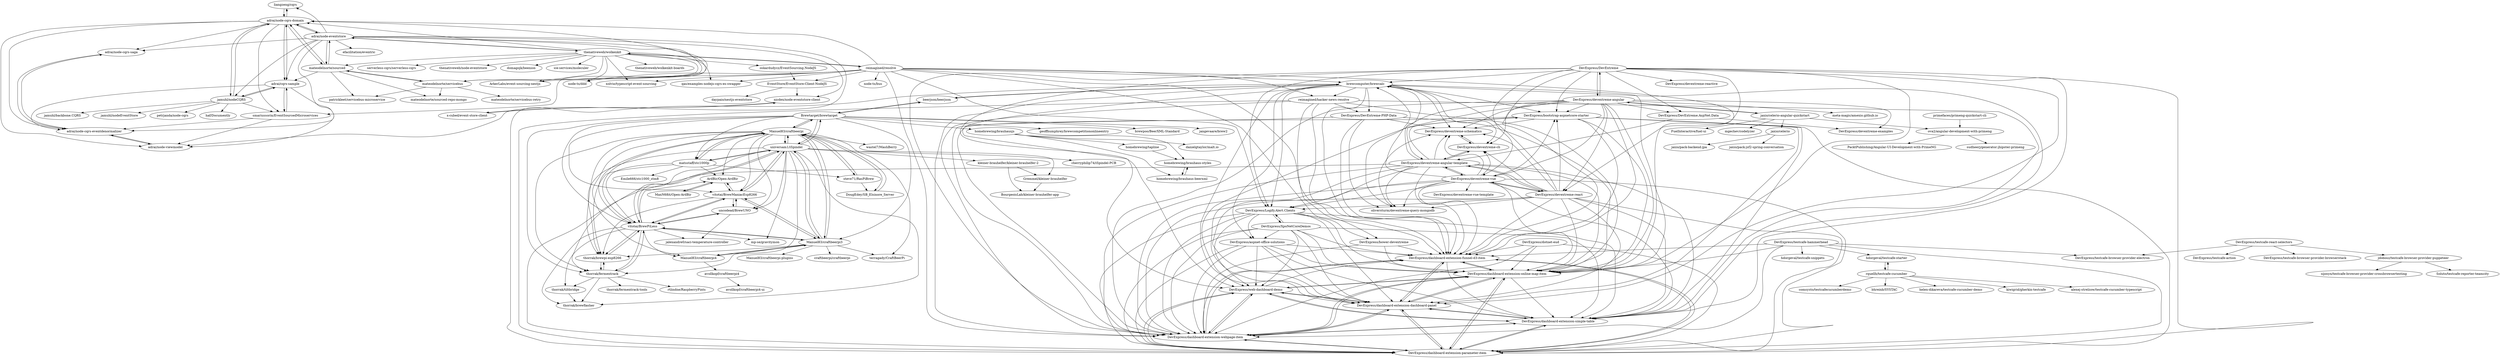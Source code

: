 digraph G {
"liangzeng/cqrs" -> "adrai/node-cqrs-domain"
"DevExpress/DevExtreme" -> "DevExpress/devextreme-angular"
"DevExpress/DevExtreme" -> "DevExpress/dashboard-extension-funnel-d3-item"
"DevExpress/DevExtreme" -> "DevExpress/dashboard-extension-online-map-item"
"DevExpress/DevExtreme" -> "DevExpress/dashboard-extension-webpage-item"
"DevExpress/DevExtreme" -> "DevExpress/devextreme-reactive" ["e"=1]
"DevExpress/DevExtreme" -> "DevExpress/dashboard-extension-parameter-item"
"DevExpress/DevExtreme" -> "DevExpress/Logify.Alert.Clients"
"DevExpress/DevExtreme" -> "DevExpress/bootstrap-aspnetcore-starter"
"DevExpress/DevExtreme" -> "DevExpress/devextreme-vue"
"DevExpress/DevExtreme" -> "DevExpress/dashboard-extension-simple-table"
"DevExpress/DevExtreme" -> "DevExpress/dashboard-extension-dashboard-panel"
"DevExpress/DevExtreme" -> "DevExpress/web-dashboard-demo"
"DevExpress/DevExtreme" -> "DevExpress/DevExtreme.AspNet.Data"
"DevExpress/DevExtreme" -> "DevExpress/devextreme-react"
"DevExpress/DevExtreme" -> "brewcomputer/brewcalc"
"thenativeweb/wolkenkit" -> "reimagined/resolve"
"thenativeweb/wolkenkit" -> "adrai/node-eventstore"
"thenativeweb/wolkenkit" -> "qas/examples-nodejs-cqrs-es-swagger" ["e"=1]
"thenativeweb/wolkenkit" -> "adrai/node-cqrs-domain"
"thenativeweb/wolkenkit" -> "node-ts/ddd" ["e"=1]
"thenativeweb/wolkenkit" -> "xolvio/typescript-event-sourcing" ["e"=1]
"thenativeweb/wolkenkit" -> "mateodelnorte/sourced"
"thenativeweb/wolkenkit" -> "thenativeweb/wolkenkit-boards"
"thenativeweb/wolkenkit" -> "mateodelnorte/servicebus"
"thenativeweb/wolkenkit" -> "serverless-cqrs/serverless-cqrs"
"thenativeweb/wolkenkit" -> "ArkerLabs/event-sourcing-nestjs" ["e"=1]
"thenativeweb/wolkenkit" -> "oskardudycz/EventSourcing.NodeJS"
"thenativeweb/wolkenkit" -> "thenativeweb/node-eventstore"
"thenativeweb/wolkenkit" -> "domagojk/beenion"
"thenativeweb/wolkenkit" -> "ice-services/moleculer" ["e"=1]
"Brewtarget/brewtarget" -> "beerjson/beerjson"
"Brewtarget/brewtarget" -> "Manuel83/craftbeerpi"
"Brewtarget/brewtarget" -> "universam1/iSpindel"
"Brewtarget/brewtarget" -> "homebrewing/brauhausjs"
"Brewtarget/brewtarget" -> "geoffhumphrey/brewcompetitiononlineentry"
"Brewtarget/brewtarget" -> "matsstaff/stc1000p"
"Brewtarget/brewtarget" -> "Manuel83/craftbeerpi3"
"Brewtarget/brewtarget" -> "vitotai/BrewPiLess"
"Brewtarget/brewtarget" -> "thorrak/fermentrack"
"Brewtarget/brewtarget" -> "brewpoo/BeerXML-Standard"
"Brewtarget/brewtarget" -> "vitotai/BrewManiacEsp8266"
"Brewtarget/brewtarget" -> "jangevaare/brew2"
"Manuel83/craftbeerpi3" -> "Manuel83/craftbeerpi4"
"Manuel83/craftbeerpi3" -> "Manuel83/craftbeerpi"
"Manuel83/craftbeerpi3" -> "vitotai/BrewPiLess"
"Manuel83/craftbeerpi3" -> "vitotai/BrewManiacEsp8266"
"Manuel83/craftbeerpi3" -> "universam1/iSpindel"
"Manuel83/craftbeerpi3" -> "Manuel83/craftbeerpi-plugins"
"Manuel83/craftbeerpi3" -> "thorrak/brewpi-esp8266"
"Manuel83/craftbeerpi3" -> "craftbeerpi/craftbeerpi"
"Manuel83/craftbeerpi3" -> "thorrak/fermentrack"
"Manuel83/craftbeerpi3" -> "terragady/CraftBeerPi"
"homebrewing/brauhausjs" -> "homebrewing/tapline"
"homebrewing/brauhausjs" -> "homebrewing/brauhaus-beerxml"
"homebrewing/brauhausjs" -> "homebrewing/brauhaus-styles"
"homebrewing/brauhausjs" -> "danielgtaylor/malt.io"
"thorrak/brewpi-esp8266" -> "thorrak/fermentrack"
"thorrak/brewpi-esp8266" -> "vitotai/BrewPiLess"
"Manuel83/craftbeerpi" -> "Manuel83/craftbeerpi3"
"Manuel83/craftbeerpi" -> "vitotai/BrewPiLess"
"Manuel83/craftbeerpi" -> "universam1/iSpindel"
"Manuel83/craftbeerpi" -> "DougEdey/SB_Elsinore_Server"
"Manuel83/craftbeerpi" -> "Manuel83/craftbeerpi4"
"Manuel83/craftbeerpi" -> "Brewtarget/brewtarget"
"Manuel83/craftbeerpi" -> "steve71/RasPiBrew"
"Manuel83/craftbeerpi" -> "matsstaff/stc1000p"
"Manuel83/craftbeerpi" -> "thorrak/fermentrack"
"Manuel83/craftbeerpi" -> "vitotai/BrewManiacEsp8266"
"Manuel83/craftbeerpi" -> "thorrak/brewpi-esp8266"
"Manuel83/craftbeerpi" -> "uncodead/BrewUNO"
"Manuel83/craftbeerpi" -> "ArdBir/Open-ArdBir"
"Manuel83/craftbeerpi" -> "terragady/CraftBeerPi"
"Manuel83/craftbeerpi" -> "wastel7/MashBerry"
"kleiner-brauhelfer/kleiner-brauhelfer-2" -> "Gremmel/kleiner-brauhelfer"
"kleiner-brauhelfer/kleiner-brauhelfer-2" -> "BourgeoisLab/kleiner-brauhelfer-app"
"universam1/iSpindel" -> "vitotai/BrewPiLess"
"universam1/iSpindel" -> "vitotai/BrewManiacEsp8266"
"universam1/iSpindel" -> "Manuel83/craftbeerpi"
"universam1/iSpindel" -> "Manuel83/craftbeerpi3"
"universam1/iSpindel" -> "cherryphilip74/iSpindel-PCB"
"universam1/iSpindel" -> "thorrak/brewpi-esp8266"
"universam1/iSpindel" -> "thorrak/fermentrack"
"universam1/iSpindel" -> "mp-se/gravitymon"
"universam1/iSpindel" -> "matsstaff/stc1000p"
"universam1/iSpindel" -> "uncodead/BrewUNO"
"universam1/iSpindel" -> "kleiner-brauhelfer/kleiner-brauhelfer-2"
"universam1/iSpindel" -> "Brewtarget/brewtarget"
"universam1/iSpindel" -> "Manuel83/craftbeerpi4"
"universam1/iSpindel" -> "thorrak/brewflasher"
"universam1/iSpindel" -> "Gremmel/kleiner-brauhelfer"
"vitotai/BrewPiLess" -> "vitotai/BrewManiacEsp8266"
"vitotai/BrewPiLess" -> "universam1/iSpindel"
"vitotai/BrewPiLess" -> "thorrak/brewpi-esp8266"
"vitotai/BrewPiLess" -> "uncodead/BrewUNO"
"vitotai/BrewPiLess" -> "thorrak/fermentrack"
"vitotai/BrewPiLess" -> "Manuel83/craftbeerpi"
"vitotai/BrewPiLess" -> "Manuel83/craftbeerpi3"
"vitotai/BrewPiLess" -> "ArdBir/Open-ArdBir"
"vitotai/BrewPiLess" -> "thorrak/brewflasher"
"vitotai/BrewPiLess" -> "Manuel83/craftbeerpi4"
"vitotai/BrewPiLess" -> "mp-se/gravitymon"
"vitotai/BrewPiLess" -> "thorrak/tiltbridge"
"vitotai/BrewPiLess" -> "jalexandre0/saci-temperature-controller"
"DevExpress/devextreme-vue" -> "DevExpress/devextreme-cli"
"DevExpress/devextreme-vue" -> "DevExpress/devextreme-schematics"
"DevExpress/devextreme-vue" -> "DevExpress/devextreme-vue-template"
"DevExpress/devextreme-vue" -> "DevExpress/devextreme-angular-template"
"DevExpress/devextreme-vue" -> "DevExpress/devextreme-react"
"DevExpress/devextreme-vue" -> "DevExpress/dashboard-extension-funnel-d3-item"
"DevExpress/devextreme-vue" -> "DevExpress/bootstrap-aspnetcore-starter"
"DevExpress/devextreme-vue" -> "DevExpress/dashboard-extension-webpage-item"
"DevExpress/devextreme-vue" -> "DevExpress/dashboard-extension-parameter-item"
"DevExpress/devextreme-vue" -> "DevExpress/dashboard-extension-online-map-item"
"DevExpress/devextreme-vue" -> "DevExpress/Logify.Alert.Clients"
"DevExpress/devextreme-vue" -> "DevExpress/dashboard-extension-simple-table"
"DevExpress/devextreme-vue" -> "DevExpress/dashboard-extension-dashboard-panel"
"DevExpress/devextreme-vue" -> "brewcomputer/brewcalc"
"DevExpress/devextreme-vue" -> "oliversturm/devextreme-query-mongodb"
"DevExpress/devextreme-angular" -> "DevExpress/devextreme-angular-template"
"DevExpress/devextreme-angular" -> "DevExpress/DevExtreme"
"DevExpress/devextreme-angular" -> "DevExpress/devextreme-examples"
"DevExpress/devextreme-angular" -> "DevExpress/devextreme-cli"
"DevExpress/devextreme-angular" -> "DevExpress/devextreme-vue"
"DevExpress/devextreme-angular" -> "DevExpress/dashboard-extension-funnel-d3-item"
"DevExpress/devextreme-angular" -> "DevExpress/DevExtreme.AspNet.Data"
"DevExpress/devextreme-angular" -> "DevExpress/dashboard-extension-online-map-item"
"DevExpress/devextreme-angular" -> "DevExpress/dashboard-extension-webpage-item"
"DevExpress/devextreme-angular" -> "DevExpress/devextreme-schematics"
"DevExpress/devextreme-angular" -> "meta-magic/amexio.github.io"
"DevExpress/devextreme-angular" -> "DevExpress/bootstrap-aspnetcore-starter"
"DevExpress/devextreme-angular" -> "oliversturm/devextreme-query-mongodb"
"DevExpress/devextreme-angular" -> "DevExpress/devextreme-react"
"DevExpress/devextreme-angular" -> "jaxio/celerio-angular-quickstart"
"Gremmel/kleiner-brauhelfer" -> "BourgeoisLab/kleiner-brauhelfer-app"
"DougEdey/SB_Elsinore_Server" -> "Manuel83/craftbeerpi"
"jaxio/celerio-angular-quickstart" -> "jaxio/celerio"
"jaxio/celerio-angular-quickstart" -> "ova2/angular-development-with-primeng"
"jaxio/celerio-angular-quickstart" -> "mgechev/codelyzer" ["e"=1]
"jaxio/celerio-angular-quickstart" -> "FuelInteractive/fuel-ui" ["e"=1]
"jaxio/celerio-angular-quickstart" -> "DevExpress/devextreme-angular"
"beerjson/beerjson" -> "brewcomputer/brewcalc"
"beerjson/beerjson" -> "Brewtarget/brewtarget"
"adrai/node-eventstore" -> "adrai/node-cqrs-domain"
"adrai/node-eventstore" -> "adrai/cqrs-sample"
"adrai/node-eventstore" -> "smariussorin/EventSourcedMicroservices"
"adrai/node-eventstore" -> "mateodelnorte/sourced"
"adrai/node-eventstore" -> "adrai/node-cqrs-eventdenormalizer"
"adrai/node-eventstore" -> "jamuhl/nodeCQRS"
"adrai/node-eventstore" -> "efacilitation/eventric"
"adrai/node-eventstore" -> "adrai/node-viewmodel"
"adrai/node-eventstore" -> "adrai/node-cqrs-saga"
"adrai/node-eventstore" -> "liangzeng/cqrs"
"adrai/node-eventstore" -> "thenativeweb/wolkenkit"
"adrai/node-eventstore" -> "nicdex/node-eventstore-client"
"adrai/node-eventstore" -> "mateodelnorte/servicebus"
"jaxio/celerio" -> "jaxio/pack-backend-jpa"
"jaxio/celerio" -> "jaxio/pack-jsf2-spring-conversation"
"adrai/node-cqrs-domain" -> "adrai/cqrs-sample"
"adrai/node-cqrs-domain" -> "adrai/node-eventstore"
"adrai/node-cqrs-domain" -> "adrai/node-cqrs-eventdenormalizer"
"adrai/node-cqrs-domain" -> "smariussorin/EventSourcedMicroservices"
"adrai/node-cqrs-domain" -> "adrai/node-viewmodel"
"adrai/node-cqrs-domain" -> "jamuhl/nodeCQRS"
"adrai/node-cqrs-domain" -> "adrai/node-cqrs-saga"
"adrai/node-cqrs-domain" -> "mateodelnorte/sourced"
"adrai/node-cqrs-domain" -> "liangzeng/cqrs"
"mateodelnorte/sourced" -> "mateodelnorte/servicebus"
"mateodelnorte/sourced" -> "mateodelnorte/sourced-repo-mongo"
"mateodelnorte/sourced" -> "adrai/node-cqrs-domain"
"mateodelnorte/sourced" -> "adrai/node-eventstore"
"mateodelnorte/sourced" -> "adrai/cqrs-sample"
"mateodelnorte/sourced" -> "patrickleet/servicebus-microservice"
"ova2/angular-development-with-primeng" -> "PacktPublishing/Angular-UI-Development-with-PrimeNG"
"ova2/angular-development-with-primeng" -> "sudheerj/generator-jhipster-primeng" ["e"=1]
"primefaces/primeng-quickstart-cli" -> "ova2/angular-development-with-primeng"
"reimagined/resolve" -> "thenativeweb/wolkenkit"
"reimagined/resolve" -> "reimagined/hacker-news-resolve"
"reimagined/resolve" -> "node-ts/ddd" ["e"=1]
"reimagined/resolve" -> "EventStore/EventStore-Client-NodeJS"
"reimagined/resolve" -> "brewcomputer/brewcalc"
"reimagined/resolve" -> "xolvio/typescript-event-sourcing" ["e"=1]
"reimagined/resolve" -> "DevExpress/bower-devextreme"
"reimagined/resolve" -> "node-ts/bus" ["e"=1]
"reimagined/resolve" -> "qas/examples-nodejs-cqrs-es-swagger" ["e"=1]
"reimagined/resolve" -> "DevExpress/dashboard-extension-online-map-item"
"reimagined/resolve" -> "DevExpress/dashboard-extension-webpage-item"
"reimagined/resolve" -> "DevExpress/Logify.Alert.Clients"
"reimagined/resolve" -> "DevExpress/dashboard-extension-funnel-d3-item"
"reimagined/resolve" -> "ArkerLabs/event-sourcing-nestjs" ["e"=1]
"reimagined/resolve" -> "adrai/node-cqrs-domain"
"mateodelnorte/servicebus" -> "mateodelnorte/sourced"
"mateodelnorte/servicebus" -> "mateodelnorte/sourced-repo-mongo"
"mateodelnorte/servicebus" -> "mateodelnorte/servicebus-retry"
"mateodelnorte/servicebus" -> "adrai/node-cqrs-domain"
"mateodelnorte/servicebus" -> "patrickleet/servicebus-microservice"
"DevExpress/testcafe-hammerhead" -> "DevExpress/dashboard-extension-online-map-item"
"DevExpress/testcafe-hammerhead" -> "DevExpress/dashboard-extension-webpage-item"
"DevExpress/testcafe-hammerhead" -> "DevExpress/dashboard-extension-funnel-d3-item"
"DevExpress/testcafe-hammerhead" -> "DevExpress/testcafe-browser-provider-electron"
"DevExpress/testcafe-hammerhead" -> "DevExpress/dashboard-extension-parameter-item"
"DevExpress/testcafe-hammerhead" -> "hdorgeval/testcafe-starter"
"DevExpress/testcafe-hammerhead" -> "hdorgeval/testcafe-snippets"
"brewcomputer/brewcalc" -> "DevExpress/dashboard-extension-online-map-item"
"brewcomputer/brewcalc" -> "DevExpress/dashboard-extension-webpage-item"
"brewcomputer/brewcalc" -> "DevExpress/dashboard-extension-funnel-d3-item"
"brewcomputer/brewcalc" -> "DevExpress/bootstrap-aspnetcore-starter"
"brewcomputer/brewcalc" -> "DevExpress/dashboard-extension-parameter-item"
"brewcomputer/brewcalc" -> "DevExpress/dashboard-extension-simple-table"
"brewcomputer/brewcalc" -> "DevExpress/dashboard-extension-dashboard-panel"
"brewcomputer/brewcalc" -> "DevExpress/web-dashboard-demo"
"brewcomputer/brewcalc" -> "DevExpress/Logify.Alert.Clients"
"brewcomputer/brewcalc" -> "DevExpress/devextreme-schematics"
"brewcomputer/brewcalc" -> "DevExpress/DevExtreme-PHP-Data"
"brewcomputer/brewcalc" -> "beerjson/beerjson"
"brewcomputer/brewcalc" -> "DevExpress/devextreme-cli"
"brewcomputer/brewcalc" -> "DevExpress/aspnet-office-solutions"
"brewcomputer/brewcalc" -> "reimagined/hacker-news-resolve"
"steve71/RasPiBrew" -> "DougEdey/SB_Elsinore_Server"
"steve71/RasPiBrew" -> "Manuel83/craftbeerpi"
"oskardudycz/EventSourcing.NodeJS" -> "EventStore/EventStore-Client-NodeJS"
"DevExpress/devextreme-react" -> "DevExpress/devextreme-schematics"
"DevExpress/devextreme-react" -> "DevExpress/devextreme-cli"
"DevExpress/devextreme-react" -> "DevExpress/devextreme-angular-template"
"DevExpress/devextreme-react" -> "DevExpress/dashboard-extension-funnel-d3-item"
"DevExpress/devextreme-react" -> "DevExpress/dashboard-extension-webpage-item"
"DevExpress/devextreme-react" -> "oliversturm/devextreme-query-mongodb"
"DevExpress/devextreme-react" -> "DevExpress/bootstrap-aspnetcore-starter"
"DevExpress/devextreme-react" -> "DevExpress/dashboard-extension-online-map-item"
"DevExpress/devextreme-react" -> "DevExpress/dashboard-extension-parameter-item"
"DevExpress/devextreme-react" -> "DevExpress/devextreme-vue"
"DevExpress/devextreme-react" -> "brewcomputer/brewcalc"
"DevExpress/devextreme-react" -> "DevExpress/Logify.Alert.Clients"
"DevExpress/devextreme-react" -> "DevExpress/dashboard-extension-simple-table"
"DevExpress/devextreme-react" -> "DevExpress/dashboard-extension-dashboard-panel"
"jamuhl/nodeCQRS" -> "jamuhl/backbone.CQRS"
"jamuhl/nodeCQRS" -> "adrai/cqrs-sample"
"jamuhl/nodeCQRS" -> "adrai/node-cqrs-domain"
"jamuhl/nodeCQRS" -> "jamuhl/nodeEventStore"
"jamuhl/nodeCQRS" -> "smariussorin/EventSourcedMicroservices"
"jamuhl/nodeCQRS" -> "petrjanda/node-cqrs"
"jamuhl/nodeCQRS" -> "haf/Documently" ["e"=1]
"DevExpress/XpoNetCoreDemos" -> "DevExpress/dashboard-extension-simple-table"
"DevExpress/XpoNetCoreDemos" -> "DevExpress/dashboard-extension-dashboard-panel"
"DevExpress/XpoNetCoreDemos" -> "DevExpress/Logify.Alert.Clients"
"DevExpress/XpoNetCoreDemos" -> "DevExpress/web-dashboard-demo"
"DevExpress/XpoNetCoreDemos" -> "DevExpress/dashboard-extension-funnel-d3-item"
"DevExpress/XpoNetCoreDemos" -> "DevExpress/dashboard-extension-online-map-item"
"DevExpress/XpoNetCoreDemos" -> "DevExpress/dashboard-extension-parameter-item"
"DevExpress/XpoNetCoreDemos" -> "DevExpress/dashboard-extension-webpage-item"
"DevExpress/XpoNetCoreDemos" -> "DevExpress/aspnet-office-solutions"
"DevExpress/bootstrap-aspnetcore-starter" -> "DevExpress/dashboard-extension-funnel-d3-item"
"DevExpress/bootstrap-aspnetcore-starter" -> "DevExpress/dashboard-extension-parameter-item"
"DevExpress/bootstrap-aspnetcore-starter" -> "DevExpress/dashboard-extension-webpage-item"
"DevExpress/bootstrap-aspnetcore-starter" -> "DevExpress/dashboard-extension-online-map-item"
"DevExpress/bootstrap-aspnetcore-starter" -> "DevExpress/dashboard-extension-dashboard-panel"
"DevExpress/bootstrap-aspnetcore-starter" -> "DevExpress/dashboard-extension-simple-table"
"DevExpress/bootstrap-aspnetcore-starter" -> "DevExpress/web-dashboard-demo"
"DevExpress/bootstrap-aspnetcore-starter" -> "DevExpress/devextreme-schematics"
"DevExpress/dashboard-extension-dashboard-panel" -> "DevExpress/dashboard-extension-simple-table"
"DevExpress/dashboard-extension-dashboard-panel" -> "DevExpress/web-dashboard-demo"
"DevExpress/dashboard-extension-dashboard-panel" -> "DevExpress/dashboard-extension-parameter-item"
"DevExpress/dashboard-extension-dashboard-panel" -> "DevExpress/dashboard-extension-webpage-item"
"DevExpress/dashboard-extension-dashboard-panel" -> "DevExpress/dashboard-extension-online-map-item"
"DevExpress/dashboard-extension-dashboard-panel" -> "DevExpress/dashboard-extension-funnel-d3-item"
"DevExpress/dashboard-extension-funnel-d3-item" -> "DevExpress/dashboard-extension-webpage-item"
"DevExpress/dashboard-extension-funnel-d3-item" -> "DevExpress/dashboard-extension-online-map-item"
"DevExpress/dashboard-extension-funnel-d3-item" -> "DevExpress/dashboard-extension-parameter-item"
"DevExpress/dashboard-extension-funnel-d3-item" -> "DevExpress/dashboard-extension-simple-table"
"DevExpress/dashboard-extension-funnel-d3-item" -> "DevExpress/dashboard-extension-dashboard-panel"
"DevExpress/dashboard-extension-online-map-item" -> "DevExpress/dashboard-extension-webpage-item"
"DevExpress/dashboard-extension-online-map-item" -> "DevExpress/dashboard-extension-funnel-d3-item"
"DevExpress/dashboard-extension-online-map-item" -> "DevExpress/dashboard-extension-simple-table"
"DevExpress/dashboard-extension-online-map-item" -> "DevExpress/dashboard-extension-parameter-item"
"DevExpress/dashboard-extension-online-map-item" -> "DevExpress/dashboard-extension-dashboard-panel"
"DevExpress/dashboard-extension-online-map-item" -> "DevExpress/web-dashboard-demo"
"DevExpress/dashboard-extension-parameter-item" -> "DevExpress/dashboard-extension-simple-table"
"DevExpress/dashboard-extension-parameter-item" -> "DevExpress/dashboard-extension-dashboard-panel"
"DevExpress/dashboard-extension-parameter-item" -> "DevExpress/dashboard-extension-funnel-d3-item"
"DevExpress/dashboard-extension-parameter-item" -> "DevExpress/dashboard-extension-webpage-item"
"DevExpress/dashboard-extension-parameter-item" -> "DevExpress/web-dashboard-demo"
"DevExpress/dashboard-extension-parameter-item" -> "DevExpress/dashboard-extension-online-map-item"
"DevExpress/dashboard-extension-simple-table" -> "DevExpress/dashboard-extension-dashboard-panel"
"DevExpress/dashboard-extension-simple-table" -> "DevExpress/dashboard-extension-parameter-item"
"DevExpress/dashboard-extension-simple-table" -> "DevExpress/web-dashboard-demo"
"DevExpress/dashboard-extension-simple-table" -> "DevExpress/dashboard-extension-webpage-item"
"DevExpress/dashboard-extension-webpage-item" -> "DevExpress/dashboard-extension-online-map-item"
"DevExpress/dashboard-extension-webpage-item" -> "DevExpress/dashboard-extension-funnel-d3-item"
"DevExpress/dashboard-extension-webpage-item" -> "DevExpress/dashboard-extension-simple-table"
"DevExpress/dashboard-extension-webpage-item" -> "DevExpress/dashboard-extension-parameter-item"
"DevExpress/dashboard-extension-webpage-item" -> "DevExpress/dashboard-extension-dashboard-panel"
"DevExpress/dashboard-extension-webpage-item" -> "DevExpress/web-dashboard-demo"
"DevExpress/web-dashboard-demo" -> "DevExpress/dashboard-extension-simple-table"
"DevExpress/web-dashboard-demo" -> "DevExpress/dashboard-extension-dashboard-panel"
"DevExpress/web-dashboard-demo" -> "DevExpress/dashboard-extension-parameter-item"
"DevExpress/web-dashboard-demo" -> "DevExpress/dashboard-extension-webpage-item"
"DevExpress/web-dashboard-demo" -> "DevExpress/dashboard-extension-online-map-item"
"DevExpress/web-dashboard-demo" -> "DevExpress/dashboard-extension-funnel-d3-item"
"reimagined/hacker-news-resolve" -> "DevExpress/dashboard-extension-parameter-item"
"reimagined/hacker-news-resolve" -> "DevExpress/dashboard-extension-funnel-d3-item"
"reimagined/hacker-news-resolve" -> "DevExpress/dashboard-extension-online-map-item"
"reimagined/hacker-news-resolve" -> "DevExpress/dashboard-extension-webpage-item"
"reimagined/hacker-news-resolve" -> "DevExpress/bower-devextreme"
"reimagined/hacker-news-resolve" -> "DevExpress/dashboard-extension-simple-table"
"reimagined/hacker-news-resolve" -> "DevExpress/DevExtreme-PHP-Data"
"avollkopf/craftbeerpi4" -> "avollkopf/craftbeerpi4-ui"
"uncodead/BrewUNO" -> "vitotai/BrewManiacEsp8266"
"uncodead/BrewUNO" -> "vitotai/BrewPiLess"
"uncodead/BrewUNO" -> "jalexandre0/saci-temperature-controller"
"DevExpress/Logify.Alert.Clients" -> "DevExpress/dashboard-extension-simple-table"
"DevExpress/Logify.Alert.Clients" -> "DevExpress/dashboard-extension-funnel-d3-item"
"DevExpress/Logify.Alert.Clients" -> "DevExpress/dashboard-extension-online-map-item"
"DevExpress/Logify.Alert.Clients" -> "DevExpress/dashboard-extension-webpage-item"
"DevExpress/Logify.Alert.Clients" -> "DevExpress/dashboard-extension-dashboard-panel"
"DevExpress/Logify.Alert.Clients" -> "DevExpress/web-dashboard-demo"
"DevExpress/Logify.Alert.Clients" -> "DevExpress/dashboard-extension-parameter-item"
"DevExpress/Logify.Alert.Clients" -> "DevExpress/aspnet-office-solutions"
"DevExpress/Logify.Alert.Clients" -> "DevExpress/XpoNetCoreDemos"
"DevExpress/aspnet-office-solutions" -> "DevExpress/dashboard-extension-simple-table"
"DevExpress/aspnet-office-solutions" -> "DevExpress/dashboard-extension-online-map-item"
"DevExpress/aspnet-office-solutions" -> "DevExpress/dashboard-extension-webpage-item"
"DevExpress/aspnet-office-solutions" -> "DevExpress/dashboard-extension-dashboard-panel"
"DevExpress/aspnet-office-solutions" -> "DevExpress/dashboard-extension-funnel-d3-item"
"DevExpress/aspnet-office-solutions" -> "DevExpress/web-dashboard-demo"
"DevExpress/aspnet-office-solutions" -> "DevExpress/dashboard-extension-parameter-item"
"DevExpress/devextreme-angular-template" -> "DevExpress/devextreme-schematics"
"DevExpress/devextreme-angular-template" -> "DevExpress/devextreme-cli"
"DevExpress/devextreme-angular-template" -> "DevExpress/dashboard-extension-funnel-d3-item"
"DevExpress/devextreme-angular-template" -> "DevExpress/dashboard-extension-webpage-item"
"DevExpress/devextreme-angular-template" -> "DevExpress/devextreme-react"
"DevExpress/devextreme-angular-template" -> "DevExpress/bootstrap-aspnetcore-starter"
"DevExpress/devextreme-angular-template" -> "DevExpress/dashboard-extension-online-map-item"
"DevExpress/devextreme-angular-template" -> "oliversturm/devextreme-query-mongodb"
"DevExpress/devextreme-angular-template" -> "DevExpress/Logify.Alert.Clients"
"DevExpress/devextreme-angular-template" -> "DevExpress/dashboard-extension-parameter-item"
"DevExpress/devextreme-angular-template" -> "DevExpress/devextreme-vue"
"DevExpress/devextreme-angular-template" -> "DevExpress/dashboard-extension-simple-table"
"DevExpress/devextreme-angular-template" -> "DevExpress/dashboard-extension-dashboard-panel"
"DevExpress/devextreme-angular-template" -> "brewcomputer/brewcalc"
"DevExpress/DevExtreme-PHP-Data" -> "oliversturm/devextreme-query-mongodb"
"DevExpress/DevExtreme-PHP-Data" -> "DevExpress/dashboard-extension-funnel-d3-item"
"DevExpress/DevExtreme-PHP-Data" -> "DevExpress/devextreme-schematics"
"DevExpress/DevExtreme-PHP-Data" -> "DevExpress/dashboard-extension-online-map-item"
"DevExpress/DevExtreme-PHP-Data" -> "DevExpress/dashboard-extension-webpage-item"
"hdorgeval/testcafe-starter" -> "rquellh/testcafe-cucumber"
"adrai/node-viewmodel" -> "adrai/node-cqrs-eventdenormalizer"
"DevExpress/bower-devextreme" -> "DevExpress/dashboard-extension-online-map-item"
"DevExpress/bower-devextreme" -> "DevExpress/dashboard-extension-funnel-d3-item"
"DevExpress/bower-devextreme" -> "DevExpress/dashboard-extension-webpage-item"
"DevExpress/devextreme-schematics" -> "DevExpress/devextreme-cli"
"oliversturm/devextreme-query-mongodb" -> "DevExpress/devextreme-schematics"
"EventStore/EventStore-Client-NodeJS" -> "daypaio/nestjs-eventstore" ["e"=1]
"EventStore/EventStore-Client-NodeJS" -> "nicdex/node-eventstore-client"
"adrai/cqrs-sample" -> "smariussorin/EventSourcedMicroservices"
"adrai/cqrs-sample" -> "adrai/node-cqrs-eventdenormalizer"
"adrai/cqrs-sample" -> "adrai/node-viewmodel"
"adrai/cqrs-sample" -> "adrai/node-cqrs-domain"
"adrai/cqrs-sample" -> "jamuhl/nodeCQRS"
"DevExpress/testcafe-react-selectors" -> "DevExpress/testcafe-browser-provider-browserstack"
"DevExpress/testcafe-react-selectors" -> "jdobosz/testcafe-browser-provider-puppeteer"
"DevExpress/testcafe-react-selectors" -> "DevExpress/testcafe-action"
"DevExpress/testcafe-react-selectors" -> "DevExpress/testcafe-browser-provider-electron"
"jdobosz/testcafe-browser-provider-puppeteer" -> "Soluto/testcafe-reporter-teamcity"
"jdobosz/testcafe-browser-provider-puppeteer" -> "sijosyn/testcafe-browser-provider-crossbrowsertesting"
"rquellh/testcafe-cucumber" -> "hdorgeval/testcafe-starter"
"rquellh/testcafe-cucumber" -> "helen-dikareva/testcafe-cucumber-demo"
"rquellh/testcafe-cucumber" -> "kiwigrid/gherkin-testcafe"
"rquellh/testcafe-cucumber" -> "alexej-strelzow/testcafe-cucumber-typescript"
"rquellh/testcafe-cucumber" -> "comsysto/testcafecucumberdemo"
"rquellh/testcafe-cucumber" -> "bhreinb/SYSTAC"
"vitotai/BrewManiacEsp8266" -> "vitotai/BrewPiLess"
"vitotai/BrewManiacEsp8266" -> "uncodead/BrewUNO"
"vitotai/BrewManiacEsp8266" -> "thorrak/brewpi-esp8266"
"vitotai/BrewManiacEsp8266" -> "universam1/iSpindel"
"vitotai/BrewManiacEsp8266" -> "ArdBir/Open-ArdBir"
"vitotai/BrewManiacEsp8266" -> "Manuel83/craftbeerpi3"
"DevExpress/devextreme-cli" -> "DevExpress/devextreme-schematics"
"DevExpress/devextreme-cli" -> "DevExpress/devextreme-angular-template"
"smariussorin/EventSourcedMicroservices" -> "adrai/cqrs-sample"
"smariussorin/EventSourcedMicroservices" -> "adrai/node-cqrs-eventdenormalizer"
"smariussorin/EventSourcedMicroservices" -> "adrai/node-viewmodel"
"DevExpress/DevExtreme.AspNet.Data" -> "DevExpress/devextreme-examples"
"DevExpress/DevExtreme.AspNet.Data" -> "DevExpress/devextreme-angular-template"
"matsstaff/stc1000p" -> "Emile666/stc1000_stm8"
"matsstaff/stc1000p" -> "thorrak/brewpi-esp8266"
"matsstaff/stc1000p" -> "steve71/RasPiBrew"
"matsstaff/stc1000p" -> "universam1/iSpindel"
"matsstaff/stc1000p" -> "Manuel83/craftbeerpi"
"matsstaff/stc1000p" -> "ArdBir/Open-ArdBir"
"matsstaff/stc1000p" -> "vitotai/BrewPiLess"
"MaxN68it/Open-ArdBir" -> "ArdBir/Open-ArdBir"
"thorrak/fermentrack" -> "thorrak/brewpi-esp8266"
"thorrak/fermentrack" -> "vitotai/BrewPiLess"
"thorrak/fermentrack" -> "thorrak/fermentrack-tools"
"thorrak/fermentrack" -> "thorrak/tiltbridge"
"thorrak/fermentrack" -> "thorrak/brewflasher"
"thorrak/fermentrack" -> "rtlindne/RaspberryPints"
"x-cubed/event-store-client" -> "nicdex/node-eventstore-client"
"Manuel83/craftbeerpi4" -> "Manuel83/craftbeerpi3"
"Manuel83/craftbeerpi4" -> "avollkopf/craftbeerpi4"
"thorrak/tiltbridge" -> "thorrak/brewflasher"
"ArdBir/Open-ArdBir" -> "MaxN68it/Open-ArdBir"
"ArdBir/Open-ArdBir" -> "vitotai/BrewManiacEsp8266"
"DevExpress/dotnet-eud" -> "DevExpress/dashboard-extension-online-map-item"
"DevExpress/dotnet-eud" -> "DevExpress/dashboard-extension-webpage-item"
"DevExpress/dotnet-eud" -> "DevExpress/dashboard-extension-funnel-d3-item"
"DevExpress/dotnet-eud" -> "DevExpress/dashboard-extension-parameter-item"
"homebrewing/tapline" -> "homebrewing/brauhaus-styles"
"nicdex/node-eventstore-client" -> "x-cubed/event-store-client"
"adrai/node-cqrs-saga" -> "adrai/node-cqrs-eventdenormalizer"
"homebrewing/brauhaus-styles" -> "homebrewing/brauhaus-beerxml"
"homebrewing/brauhaus-beerxml" -> "homebrewing/brauhaus-styles"
"adrai/node-cqrs-eventdenormalizer" -> "adrai/node-viewmodel"
"adrai/node-cqrs-eventdenormalizer" -> "adrai/node-cqrs-saga"
"liangzeng/cqrs" ["l"="28.186,-35.019"]
"adrai/node-cqrs-domain" ["l"="28.175,-35.038"]
"DevExpress/DevExtreme" ["l"="28.121,-34.886"]
"DevExpress/devextreme-angular" ["l"="28.095,-34.868"]
"DevExpress/dashboard-extension-funnel-d3-item" ["l"="28.117,-34.912"]
"DevExpress/dashboard-extension-online-map-item" ["l"="28.104,-34.912"]
"DevExpress/dashboard-extension-webpage-item" ["l"="28.111,-34.917"]
"DevExpress/devextreme-reactive" ["l"="30.569,-24.853"]
"DevExpress/dashboard-extension-parameter-item" ["l"="28.111,-34.904"]
"DevExpress/Logify.Alert.Clients" ["l"="28.092,-34.919"]
"DevExpress/bootstrap-aspnetcore-starter" ["l"="28.101,-34.896"]
"DevExpress/devextreme-vue" ["l"="28.093,-34.887"]
"DevExpress/dashboard-extension-simple-table" ["l"="28.092,-34.911"]
"DevExpress/dashboard-extension-dashboard-panel" ["l"="28.099,-34.906"]
"DevExpress/web-dashboard-demo" ["l"="28.101,-34.921"]
"DevExpress/DevExtreme.AspNet.Data" ["l"="28.072,-34.862"]
"DevExpress/devextreme-react" ["l"="28.085,-34.902"]
"brewcomputer/brewcalc" ["l"="28.072,-34.911"]
"thenativeweb/wolkenkit" ["l"="28.121,-35.034"]
"reimagined/resolve" ["l"="28.115,-34.965"]
"adrai/node-eventstore" ["l"="28.167,-35.052"]
"qas/examples-nodejs-cqrs-es-swagger" ["l"="27.155,-34.832"]
"node-ts/ddd" ["l"="27.325,-35.934"]
"xolvio/typescript-event-sourcing" ["l"="27.333,-35.912"]
"mateodelnorte/sourced" ["l"="28.164,-35.069"]
"thenativeweb/wolkenkit-boards" ["l"="28.063,-35.046"]
"mateodelnorte/servicebus" ["l"="28.144,-35.077"]
"serverless-cqrs/serverless-cqrs" ["l"="28.095,-35.055"]
"ArkerLabs/event-sourcing-nestjs" ["l"="27.145,-34.817"]
"oskardudycz/EventSourcing.NodeJS" ["l"="28.085,-35.014"]
"thenativeweb/node-eventstore" ["l"="28.088,-35.037"]
"domagojk/beenion" ["l"="28.077,-35.077"]
"ice-services/moleculer" ["l"="25.903,-34.599"]
"Brewtarget/brewtarget" ["l"="27.87,-34.887"]
"beerjson/beerjson" ["l"="27.97,-34.9"]
"Manuel83/craftbeerpi" ["l"="27.84,-34.88"]
"universam1/iSpindel" ["l"="27.804,-34.897"]
"homebrewing/brauhausjs" ["l"="27.89,-34.835"]
"geoffhumphrey/brewcompetitiononlineentry" ["l"="27.902,-34.873"]
"matsstaff/stc1000p" ["l"="27.822,-34.867"]
"Manuel83/craftbeerpi3" ["l"="27.843,-34.904"]
"vitotai/BrewPiLess" ["l"="27.82,-34.9"]
"thorrak/fermentrack" ["l"="27.826,-34.915"]
"brewpoo/BeerXML-Standard" ["l"="27.891,-34.905"]
"vitotai/BrewManiacEsp8266" ["l"="27.82,-34.883"]
"jangevaare/brew2" ["l"="27.899,-34.892"]
"Manuel83/craftbeerpi4" ["l"="27.839,-34.921"]
"Manuel83/craftbeerpi-plugins" ["l"="27.865,-34.918"]
"thorrak/brewpi-esp8266" ["l"="27.834,-34.894"]
"craftbeerpi/craftbeerpi" ["l"="27.865,-34.932"]
"terragady/CraftBeerPi" ["l"="27.86,-34.901"]
"homebrewing/tapline" ["l"="27.898,-34.811"]
"homebrewing/brauhaus-beerxml" ["l"="27.877,-34.816"]
"homebrewing/brauhaus-styles" ["l"="27.89,-34.819"]
"danielgtaylor/malt.io" ["l"="27.913,-34.824"]
"DougEdey/SB_Elsinore_Server" ["l"="27.854,-34.855"]
"steve71/RasPiBrew" ["l"="27.835,-34.847"]
"uncodead/BrewUNO" ["l"="27.8,-34.881"]
"ArdBir/Open-ArdBir" ["l"="27.8,-34.867"]
"wastel7/MashBerry" ["l"="27.869,-34.864"]
"kleiner-brauhelfer/kleiner-brauhelfer-2" ["l"="27.755,-34.903"]
"Gremmel/kleiner-brauhelfer" ["l"="27.76,-34.89"]
"BourgeoisLab/kleiner-brauhelfer-app" ["l"="27.739,-34.893"]
"cherryphilip74/iSpindel-PCB" ["l"="27.77,-34.919"]
"mp-se/gravitymon" ["l"="27.786,-34.911"]
"thorrak/brewflasher" ["l"="27.802,-34.918"]
"thorrak/tiltbridge" ["l"="27.807,-34.93"]
"jalexandre0/saci-temperature-controller" ["l"="27.782,-34.886"]
"DevExpress/devextreme-cli" ["l"="28.068,-34.882"]
"DevExpress/devextreme-schematics" ["l"="28.072,-34.895"]
"DevExpress/devextreme-vue-template" ["l"="28.119,-34.856"]
"DevExpress/devextreme-angular-template" ["l"="28.083,-34.892"]
"oliversturm/devextreme-query-mongodb" ["l"="28.064,-34.892"]
"DevExpress/devextreme-examples" ["l"="28.064,-34.842"]
"meta-magic/amexio.github.io" ["l"="28.124,-34.831"]
"jaxio/celerio-angular-quickstart" ["l"="28.091,-34.812"]
"jaxio/celerio" ["l"="28.069,-34.783"]
"ova2/angular-development-with-primeng" ["l"="28.107,-34.764"]
"mgechev/codelyzer" ["l"="30.882,-30.579"]
"FuelInteractive/fuel-ui" ["l"="30.703,-30.452"]
"adrai/cqrs-sample" ["l"="28.2,-35.055"]
"smariussorin/EventSourcedMicroservices" ["l"="28.2,-35.039"]
"adrai/node-cqrs-eventdenormalizer" ["l"="28.19,-35.048"]
"jamuhl/nodeCQRS" ["l"="28.22,-35.048"]
"efacilitation/eventric" ["l"="28.199,-35.096"]
"adrai/node-viewmodel" ["l"="28.186,-35.056"]
"adrai/node-cqrs-saga" ["l"="28.19,-35.065"]
"nicdex/node-eventstore-client" ["l"="28.124,-35.055"]
"jaxio/pack-backend-jpa" ["l"="28.05,-34.772"]
"jaxio/pack-jsf2-spring-conversation" ["l"="28.065,-34.767"]
"mateodelnorte/sourced-repo-mongo" ["l"="28.155,-35.099"]
"patrickleet/servicebus-microservice" ["l"="28.166,-35.089"]
"PacktPublishing/Angular-UI-Development-with-PrimeNG" ["l"="28.128,-34.752"]
"sudheerj/generator-jhipster-primeng" ["l"="7.027,22.614"]
"primefaces/primeng-quickstart-cli" ["l"="28.107,-34.731"]
"reimagined/hacker-news-resolve" ["l"="28.099,-34.935"]
"EventStore/EventStore-Client-NodeJS" ["l"="28.112,-35.006"]
"DevExpress/bower-devextreme" ["l"="28.121,-34.938"]
"node-ts/bus" ["l"="27.269,-35.938"]
"mateodelnorte/servicebus-retry" ["l"="28.132,-35.101"]
"DevExpress/testcafe-hammerhead" ["l"="28.163,-34.901"]
"DevExpress/testcafe-browser-provider-electron" ["l"="28.23,-34.903"]
"hdorgeval/testcafe-starter" ["l"="28.216,-34.861"]
"hdorgeval/testcafe-snippets" ["l"="28.194,-34.9"]
"DevExpress/DevExtreme-PHP-Data" ["l"="28.077,-34.92"]
"DevExpress/aspnet-office-solutions" ["l"="28.091,-34.927"]
"jamuhl/backbone.CQRS" ["l"="28.25,-35.069"]
"jamuhl/nodeEventStore" ["l"="28.256,-35.051"]
"petrjanda/node-cqrs" ["l"="28.247,-35.033"]
"haf/Documently" ["l"="24.992,16.375"]
"DevExpress/XpoNetCoreDemos" ["l"="28.112,-34.928"]
"avollkopf/craftbeerpi4" ["l"="27.842,-34.954"]
"avollkopf/craftbeerpi4-ui" ["l"="27.839,-34.972"]
"rquellh/testcafe-cucumber" ["l"="28.244,-34.84"]
"daypaio/nestjs-eventstore" ["l"="27.121,-34.806"]
"DevExpress/testcafe-react-selectors" ["l"="28.289,-34.903"]
"DevExpress/testcafe-browser-provider-browserstack" ["l"="28.314,-34.884"]
"jdobosz/testcafe-browser-provider-puppeteer" ["l"="28.323,-34.917"]
"DevExpress/testcafe-action" ["l"="28.313,-34.903"]
"Soluto/testcafe-reporter-teamcity" ["l"="28.337,-34.929"]
"sijosyn/testcafe-browser-provider-crossbrowsertesting" ["l"="28.346,-34.916"]
"helen-dikareva/testcafe-cucumber-demo" ["l"="28.274,-34.824"]
"kiwigrid/gherkin-testcafe" ["l"="28.244,-34.813"]
"alexej-strelzow/testcafe-cucumber-typescript" ["l"="28.27,-34.84"]
"comsysto/testcafecucumberdemo" ["l"="28.255,-34.826"]
"bhreinb/SYSTAC" ["l"="28.261,-34.852"]
"Emile666/stc1000_stm8" ["l"="27.804,-34.838"]
"MaxN68it/Open-ArdBir" ["l"="27.776,-34.851"]
"thorrak/fermentrack-tools" ["l"="27.827,-34.938"]
"rtlindne/RaspberryPints" ["l"="27.811,-34.946"]
"x-cubed/event-store-client" ["l"="28.111,-35.076"]
"DevExpress/dotnet-eud" ["l"="28.136,-34.917"]
}